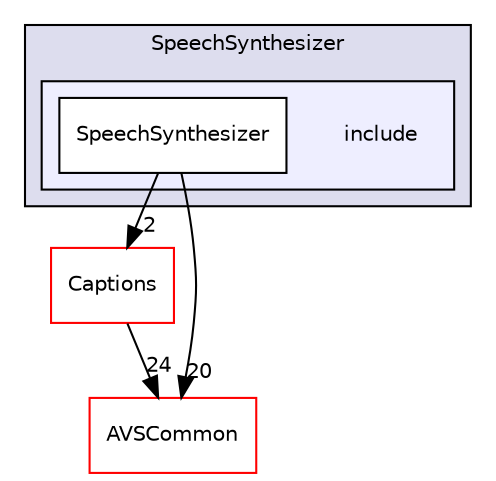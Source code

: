 digraph "/home/ANT.AMAZON.COM/womw/workplace/1.19_release/doxy/avs-device-sdk/CapabilityAgents/SpeechSynthesizer/include" {
  compound=true
  node [ fontsize="10", fontname="Helvetica"];
  edge [ labelfontsize="10", labelfontname="Helvetica"];
  subgraph clusterdir_097c79eef3239c0772ccd3b4f7a59e99 {
    graph [ bgcolor="#ddddee", pencolor="black", label="SpeechSynthesizer" fontname="Helvetica", fontsize="10", URL="dir_097c79eef3239c0772ccd3b4f7a59e99.html"]
  subgraph clusterdir_6e2730d153b793e6456d6b6cc64aaf73 {
    graph [ bgcolor="#eeeeff", pencolor="black", label="" URL="dir_6e2730d153b793e6456d6b6cc64aaf73.html"];
    dir_6e2730d153b793e6456d6b6cc64aaf73 [shape=plaintext label="include"];
    dir_a90f42b18fd0de782ffa29d6415f38bd [shape=box label="SpeechSynthesizer" color="black" fillcolor="white" style="filled" URL="dir_a90f42b18fd0de782ffa29d6415f38bd.html"];
  }
  }
  dir_de0e77330fd0ab33359e90b501923c8e [shape=box label="Captions" fillcolor="white" style="filled" color="red" URL="dir_de0e77330fd0ab33359e90b501923c8e.html"];
  dir_13e65effb2bde530b17b3d5eefcd0266 [shape=box label="AVSCommon" fillcolor="white" style="filled" color="red" URL="dir_13e65effb2bde530b17b3d5eefcd0266.html"];
  dir_de0e77330fd0ab33359e90b501923c8e->dir_13e65effb2bde530b17b3d5eefcd0266 [headlabel="24", labeldistance=1.5 headhref="dir_000268_000017.html"];
  dir_a90f42b18fd0de782ffa29d6415f38bd->dir_de0e77330fd0ab33359e90b501923c8e [headlabel="2", labeldistance=1.5 headhref="dir_000249_000268.html"];
  dir_a90f42b18fd0de782ffa29d6415f38bd->dir_13e65effb2bde530b17b3d5eefcd0266 [headlabel="20", labeldistance=1.5 headhref="dir_000249_000017.html"];
}
